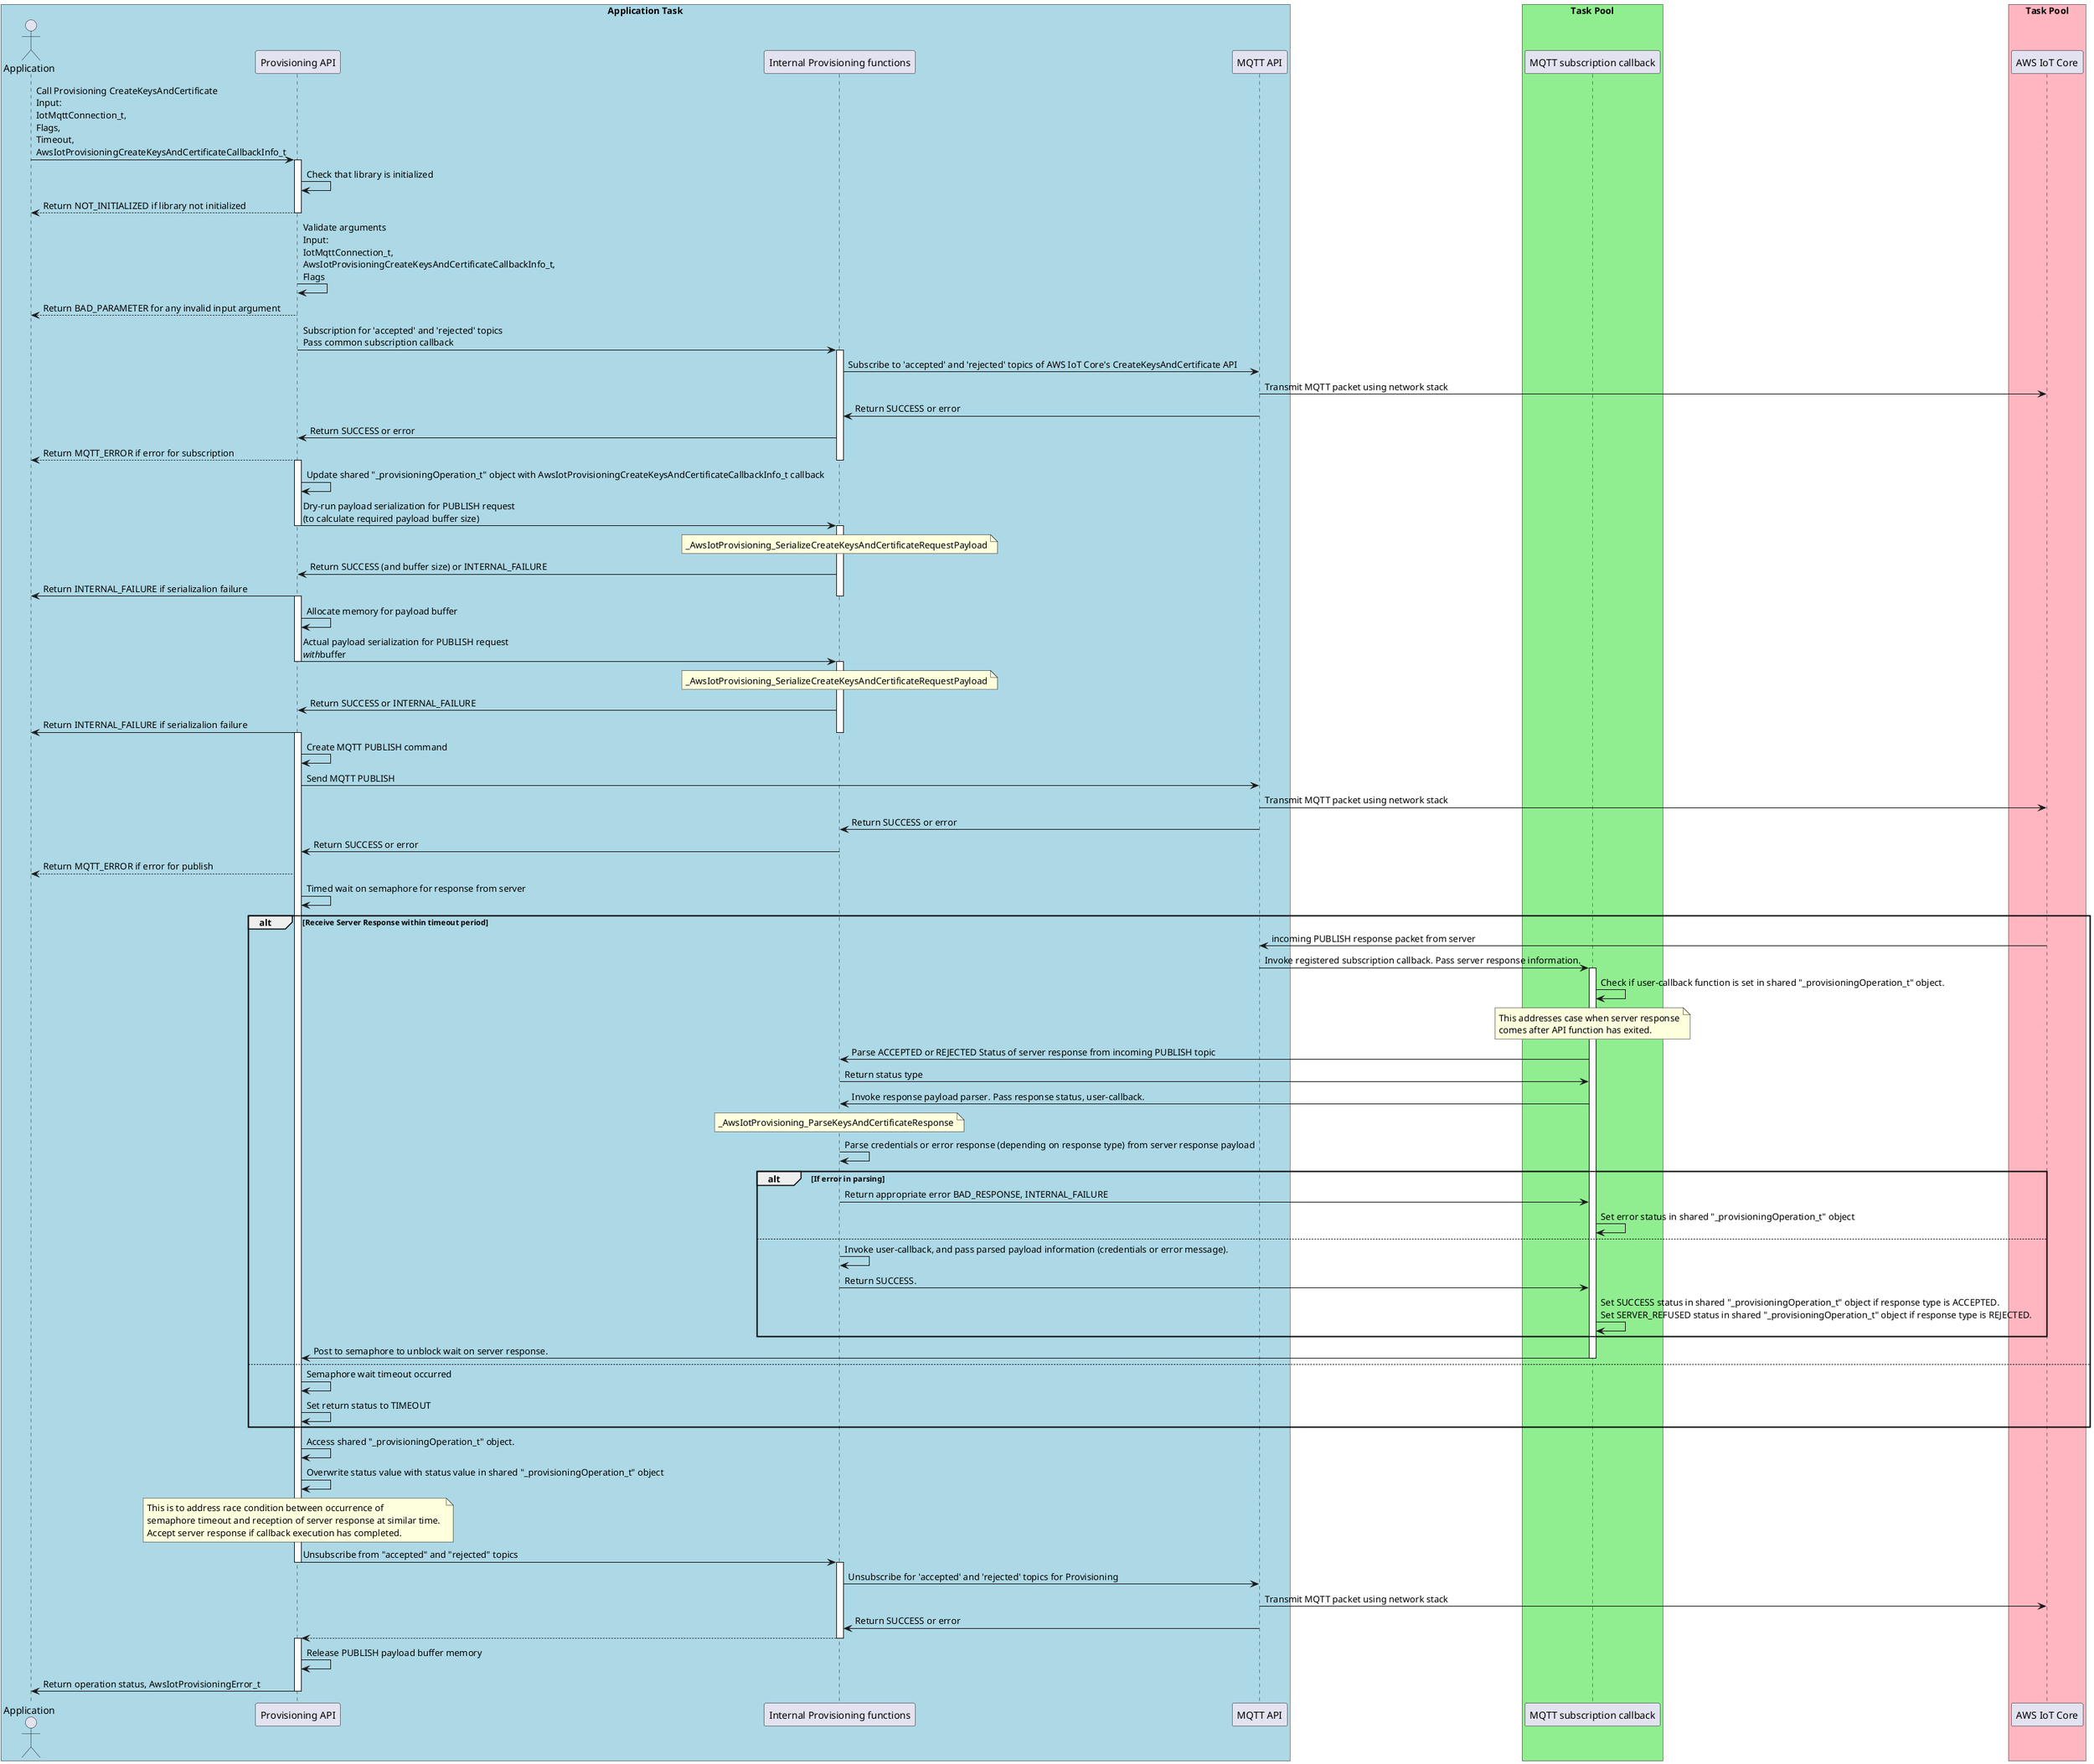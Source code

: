 @startuml
skinparam classFontSize 8
skinparam classFontName Helvetica

box "Application Task" #LightBlue
actor Application as app
participant "Provisioning API" as provisioning
participant "Internal Provisioning functions" as internal
participant "MQTT API" as mqtt
end box

box "Task Pool" #LightGreen
participant "MQTT subscription callback" as callback
end box

box "Task Pool" #LightPink
participant "AWS IoT Core" as aws
end box

app -> provisioning: Call Provisioning CreateKeysAndCertificate\nInput:\nIotMqttConnection_t,\nFlags,\nTimeout,\nAwsIotProvisioningCreateKeysAndCertificateCallbackInfo_t
activate provisioning

provisioning -> provisioning: Check that library is initialized
return Return NOT_INITIALIZED if library not initialized

provisioning -> provisioning: Validate arguments\nInput:\nIotMqttConnection_t,\nAwsIotProvisioningCreateKeysAndCertificateCallbackInfo_t,\nFlags
provisioning --> app: Return BAD_PARAMETER for any invalid input argument

provisioning -> internal: Subscription for 'accepted' and 'rejected' topics\nPass common subscription callback
deactivate provisioning
activate internal
internal -> mqtt: Subscribe to 'accepted' and 'rejected' topics of AWS IoT Core's CreateKeysAndCertificate API
mqtt -> aws: Transmit MQTT packet using network stack
mqtt -> internal: Return SUCCESS or error
internal -> provisioning: Return SUCCESS or error
provisioning --> app: Return MQTT_ERROR if error for subscription
deactivate internal
activate provisioning

provisioning -> provisioning: Update shared "_provisioningOperation_t" object with AwsIotProvisioningCreateKeysAndCertificateCallbackInfo_t callback

provisioning -> internal: Dry-run payload serialization for PUBLISH request\n(to calculate required payload buffer size)
deactivate provisioning
activate internal
note over internal: _AwsIotProvisioning_SerializeCreateKeysAndCertificateRequestPayload
internal -> provisioning: Return SUCCESS (and buffer size) or INTERNAL_FAILURE
provisioning -> app: Return INTERNAL_FAILURE if serializalion failure
deactivate internal
activate provisioning

provisioning -> provisioning: Allocate memory for payload buffer
provisioning -> internal: Actual payload serialization for PUBLISH request\n<i>with</i>buffer
deactivate provisioning
activate internal
note over internal: _AwsIotProvisioning_SerializeCreateKeysAndCertificateRequestPayload
internal -> provisioning: Return SUCCESS or INTERNAL_FAILURE
provisioning -> app: Return INTERNAL_FAILURE if serializalion failure
deactivate internal
activate provisioning

provisioning -> provisioning: Create MQTT PUBLISH command
provisioning -> mqtt: Send MQTT PUBLISH
mqtt -> aws: Transmit MQTT packet using network stack
mqtt -> internal: Return SUCCESS or error
internal -> provisioning: Return SUCCESS or error
provisioning --> app: Return MQTT_ERROR if error for publish

provisioning -> provisioning: Timed wait on semaphore for response from server
alt Receive Server Response within timeout period
aws -> mqtt : incoming PUBLISH response packet from server
mqtt -> callback: Invoke registered subscription callback. Pass server response information.
activate callback
callback -> callback: Check if user-callback function is set in shared "_provisioningOperation_t" object.
note over callback: This addresses case when server response\ncomes after API function has exited.
callback -> internal: Parse ACCEPTED or REJECTED Status of server response from incoming PUBLISH topic
internal -> callback: Return status type
callback -> internal: Invoke response payload parser. Pass response status, user-callback.
note over internal: _AwsIotProvisioning_ParseKeysAndCertificateResponse
internal -> internal: Parse credentials or error response (depending on response type) from server response payload
alt If error in parsing
internal -> callback: Return appropriate error BAD_RESPONSE, INTERNAL_FAILURE
callback -> callback: Set error status in shared "_provisioningOperation_t" object
else 
internal -> internal: Invoke user-callback, and pass parsed payload information (credentials or error message).
internal -> callback: Return SUCCESS.
callback -> callback: Set SUCCESS status in shared "_provisioningOperation_t" object if response type is ACCEPTED.\nSet SERVER_REFUSED status in shared "_provisioningOperation_t" object if response type is REJECTED.
end alt
callback -> provisioning: Post to semaphore to unblock wait on server response.
deactivate callback
else
provisioning -> provisioning: Semaphore wait timeout occurred
provisioning -> provisioning: Set return status to TIMEOUT
end alt
provisioning -> provisioning: Access shared "_provisioningOperation_t" object.
provisioning -> provisioning: Overwrite status value with status value in shared "_provisioningOperation_t" object
note over provisioning: This is to address race condition between occurrence of\nsemaphore timeout and reception of server response at similar time. \nAccept server response if callback execution has completed.

provisioning -> internal: Unsubscribe from "accepted" and "rejected" topics
deactivate provisioning
activate internal
internal -> mqtt: Unsubscribe for 'accepted' and 'rejected' topics for Provisioning
mqtt -> aws: Transmit MQTT packet using network stack
mqtt -> internal: Return SUCCESS or error
return
deactivate internal
activate provisioning
provisioning -> provisioning: Release PUBLISH payload buffer memory
provisioning -> app: Return operation status, AwsIotProvisioningError_t
deactivate provisioning

@enduml